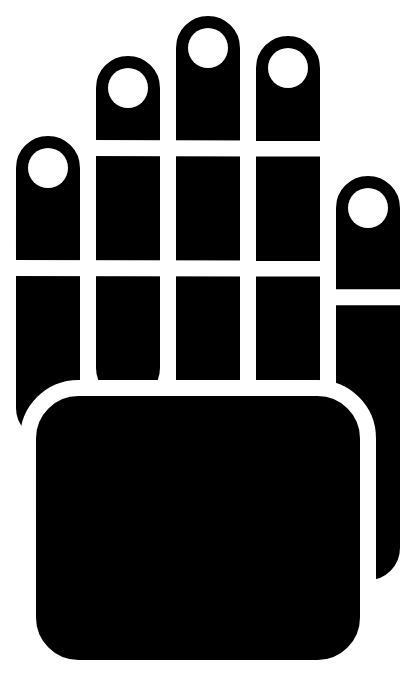 <mxfile version="20.8.16" type="device"><diagram id="bK6ErVjp80GN6BHpLzJ9" name="Page-1"><mxGraphModel dx="3407" dy="2030" grid="1" gridSize="10" guides="1" tooltips="1" connect="1" arrows="1" fold="1" page="1" pageScale="1" pageWidth="1100" pageHeight="850" math="0" shadow="0"><root><mxCell id="0"/><mxCell id="1" parent="0"/><mxCell id="an2aYWx0IAX_RR5gK-uF-24" value="" style="rounded=1;whiteSpace=wrap;html=1;labelBackgroundColor=#3399FF;strokeColor=#FFFFFF;fontFamily=Arial Black;fontSize=100;fillColor=#000000;arcSize=50;strokeWidth=8;connectable=0;" vertex="1" parent="1"><mxGeometry x="280" y="400" width="40" height="210" as="geometry"/></mxCell><mxCell id="an2aYWx0IAX_RR5gK-uF-25" value="" style="rounded=1;whiteSpace=wrap;html=1;labelBackgroundColor=#3399FF;strokeColor=#FFFFFF;fontFamily=Arial Black;fontSize=100;fillColor=#000000;arcSize=50;strokeWidth=8;connectable=0;" vertex="1" parent="1"><mxGeometry x="320" y="410" width="40" height="200" as="geometry"/></mxCell><mxCell id="an2aYWx0IAX_RR5gK-uF-26" value="" style="rounded=1;whiteSpace=wrap;html=1;labelBackgroundColor=#3399FF;strokeColor=#FFFFFF;fontFamily=Arial Black;fontSize=100;fillColor=#000000;arcSize=50;strokeWidth=8;connectable=0;" vertex="1" parent="1"><mxGeometry x="240" y="420" width="40" height="180" as="geometry"/></mxCell><mxCell id="an2aYWx0IAX_RR5gK-uF-27" value="" style="rounded=1;whiteSpace=wrap;html=1;labelBackgroundColor=#3399FF;strokeColor=#FFFFFF;fontFamily=Arial Black;fontSize=100;fillColor=#000000;arcSize=50;strokeWidth=8;connectable=0;" vertex="1" parent="1"><mxGeometry x="200" y="460" width="40" height="160" as="geometry"/></mxCell><mxCell id="an2aYWx0IAX_RR5gK-uF-28" value="" style="rounded=1;whiteSpace=wrap;html=1;labelBackgroundColor=#3399FF;strokeColor=#FFFFFF;fontFamily=Arial Black;fontSize=100;fillColor=#000000;arcSize=50;strokeWidth=8;connectable=0;" vertex="1" parent="1"><mxGeometry x="360" y="480" width="40" height="210" as="geometry"/></mxCell><mxCell id="an2aYWx0IAX_RR5gK-uF-30" value="" style="rounded=1;whiteSpace=wrap;html=1;labelBackgroundColor=#3399FF;strokeColor=#FFFFFF;fontFamily=Arial Black;fontSize=100;fillColor=#000000;arcSize=18;strokeWidth=8;connectable=0;" vertex="1" parent="1"><mxGeometry x="210" y="590" width="170" height="140" as="geometry"/></mxCell><mxCell id="an2aYWx0IAX_RR5gK-uF-31" value="" style="endArrow=none;html=1;strokeWidth=8;fontFamily=Arial Black;fontSize=100;curved=1;strokeColor=#FFFFFF;" edge="1" parent="1"><mxGeometry width="50" height="50" relative="1" as="geometry"><mxPoint x="200" y="530" as="sourcePoint"/><mxPoint x="360" y="530.29" as="targetPoint"/></mxGeometry></mxCell><mxCell id="an2aYWx0IAX_RR5gK-uF-39" value="" style="endArrow=none;html=1;strokeWidth=8;fontFamily=Arial Black;fontSize=100;curved=1;strokeColor=#FFFFFF;" edge="1" parent="1"><mxGeometry width="50" height="50" relative="1" as="geometry"><mxPoint x="360" y="544.66" as="sourcePoint"/><mxPoint x="400" y="544.66" as="targetPoint"/></mxGeometry></mxCell><mxCell id="an2aYWx0IAX_RR5gK-uF-40" value="" style="endArrow=none;html=1;strokeWidth=8;fontFamily=Arial Black;fontSize=100;curved=1;strokeColor=#FFFFFF;" edge="1" parent="1"><mxGeometry width="50" height="50" relative="1" as="geometry"><mxPoint x="240" y="470" as="sourcePoint"/><mxPoint x="360" y="470.29" as="targetPoint"/></mxGeometry></mxCell><mxCell id="an2aYWx0IAX_RR5gK-uF-41" value="" style="ellipse;whiteSpace=wrap;html=1;aspect=fixed;labelBackgroundColor=#3399FF;strokeColor=none;strokeWidth=8;fontFamily=Arial Black;fontSize=100;fillColor=#FFFFFF;" vertex="1" parent="1"><mxGeometry x="330" y="420" width="20" height="20" as="geometry"/></mxCell><mxCell id="an2aYWx0IAX_RR5gK-uF-42" value="" style="ellipse;whiteSpace=wrap;html=1;aspect=fixed;labelBackgroundColor=#3399FF;strokeColor=none;strokeWidth=8;fontFamily=Arial Black;fontSize=100;fillColor=#FFFFFF;" vertex="1" parent="1"><mxGeometry x="370" y="490" width="20" height="20" as="geometry"/></mxCell><mxCell id="an2aYWx0IAX_RR5gK-uF-43" value="" style="ellipse;whiteSpace=wrap;html=1;aspect=fixed;labelBackgroundColor=#3399FF;strokeColor=none;strokeWidth=8;fontFamily=Arial Black;fontSize=100;fillColor=#FFFFFF;" vertex="1" parent="1"><mxGeometry x="290" y="410" width="20" height="20" as="geometry"/></mxCell><mxCell id="an2aYWx0IAX_RR5gK-uF-44" value="" style="ellipse;whiteSpace=wrap;html=1;aspect=fixed;labelBackgroundColor=#3399FF;strokeColor=none;strokeWidth=8;fontFamily=Arial Black;fontSize=100;fillColor=#FFFFFF;" vertex="1" parent="1"><mxGeometry x="250" y="430" width="20" height="20" as="geometry"/></mxCell><mxCell id="an2aYWx0IAX_RR5gK-uF-45" value="" style="ellipse;whiteSpace=wrap;html=1;aspect=fixed;labelBackgroundColor=#3399FF;strokeColor=none;strokeWidth=8;fontFamily=Arial Black;fontSize=100;fillColor=#FFFFFF;" vertex="1" parent="1"><mxGeometry x="210" y="470" width="20" height="20" as="geometry"/></mxCell></root></mxGraphModel></diagram></mxfile>